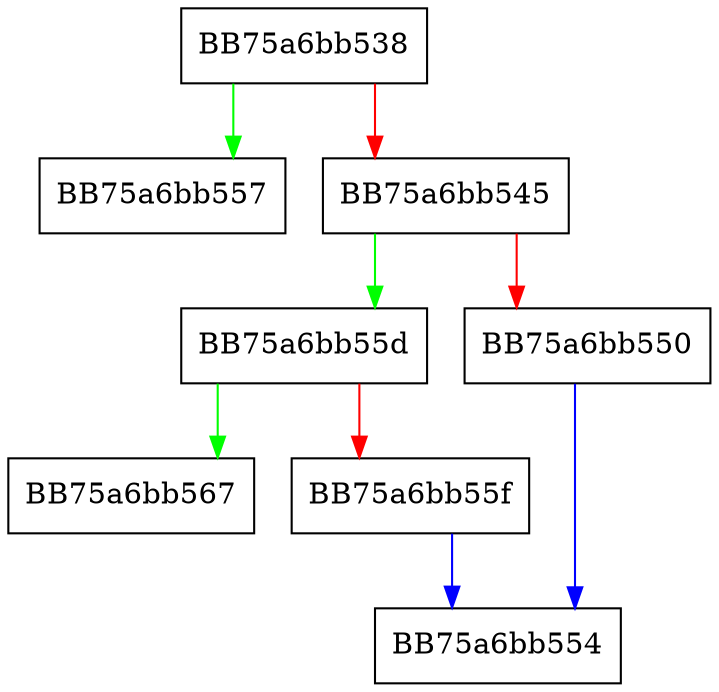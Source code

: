digraph GetStartOffset {
  node [shape="box"];
  graph [splines=ortho];
  BB75a6bb538 -> BB75a6bb557 [color="green"];
  BB75a6bb538 -> BB75a6bb545 [color="red"];
  BB75a6bb545 -> BB75a6bb55d [color="green"];
  BB75a6bb545 -> BB75a6bb550 [color="red"];
  BB75a6bb550 -> BB75a6bb554 [color="blue"];
  BB75a6bb55d -> BB75a6bb567 [color="green"];
  BB75a6bb55d -> BB75a6bb55f [color="red"];
  BB75a6bb55f -> BB75a6bb554 [color="blue"];
}